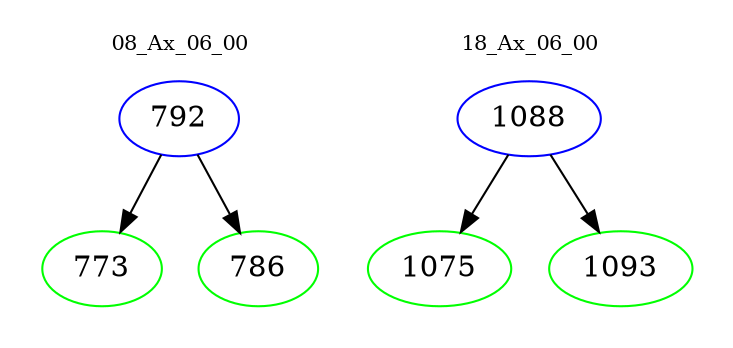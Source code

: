 digraph{
subgraph cluster_0 {
color = white
label = "08_Ax_06_00";
fontsize=10;
T0_792 [label="792", color="blue"]
T0_792 -> T0_773 [color="black"]
T0_773 [label="773", color="green"]
T0_792 -> T0_786 [color="black"]
T0_786 [label="786", color="green"]
}
subgraph cluster_1 {
color = white
label = "18_Ax_06_00";
fontsize=10;
T1_1088 [label="1088", color="blue"]
T1_1088 -> T1_1075 [color="black"]
T1_1075 [label="1075", color="green"]
T1_1088 -> T1_1093 [color="black"]
T1_1093 [label="1093", color="green"]
}
}
